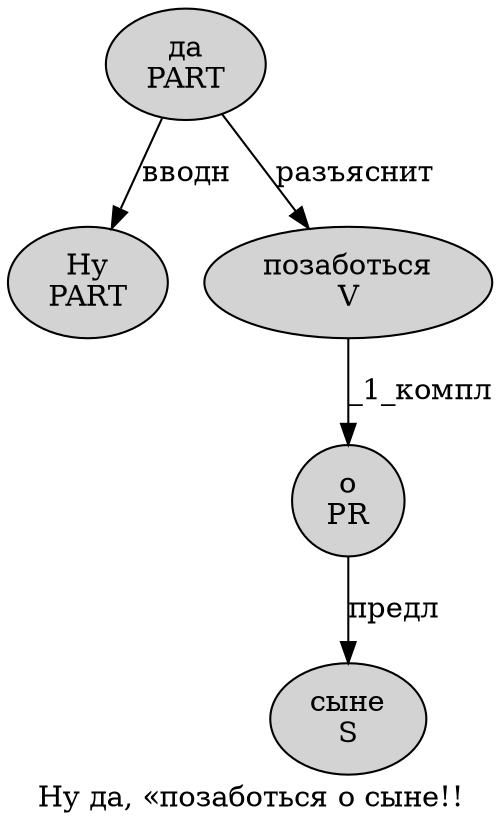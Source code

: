 digraph SENTENCE_4880 {
	graph [label="Ну да, «позаботься о сыне!!"]
	node [style=filled]
		0 [label="Ну
PART" color="" fillcolor=lightgray penwidth=1 shape=ellipse]
		1 [label="да
PART" color="" fillcolor=lightgray penwidth=1 shape=ellipse]
		4 [label="позаботься
V" color="" fillcolor=lightgray penwidth=1 shape=ellipse]
		5 [label="о
PR" color="" fillcolor=lightgray penwidth=1 shape=ellipse]
		6 [label="сыне
S" color="" fillcolor=lightgray penwidth=1 shape=ellipse]
			1 -> 0 [label="вводн"]
			1 -> 4 [label="разъяснит"]
			4 -> 5 [label="_1_компл"]
			5 -> 6 [label="предл"]
}